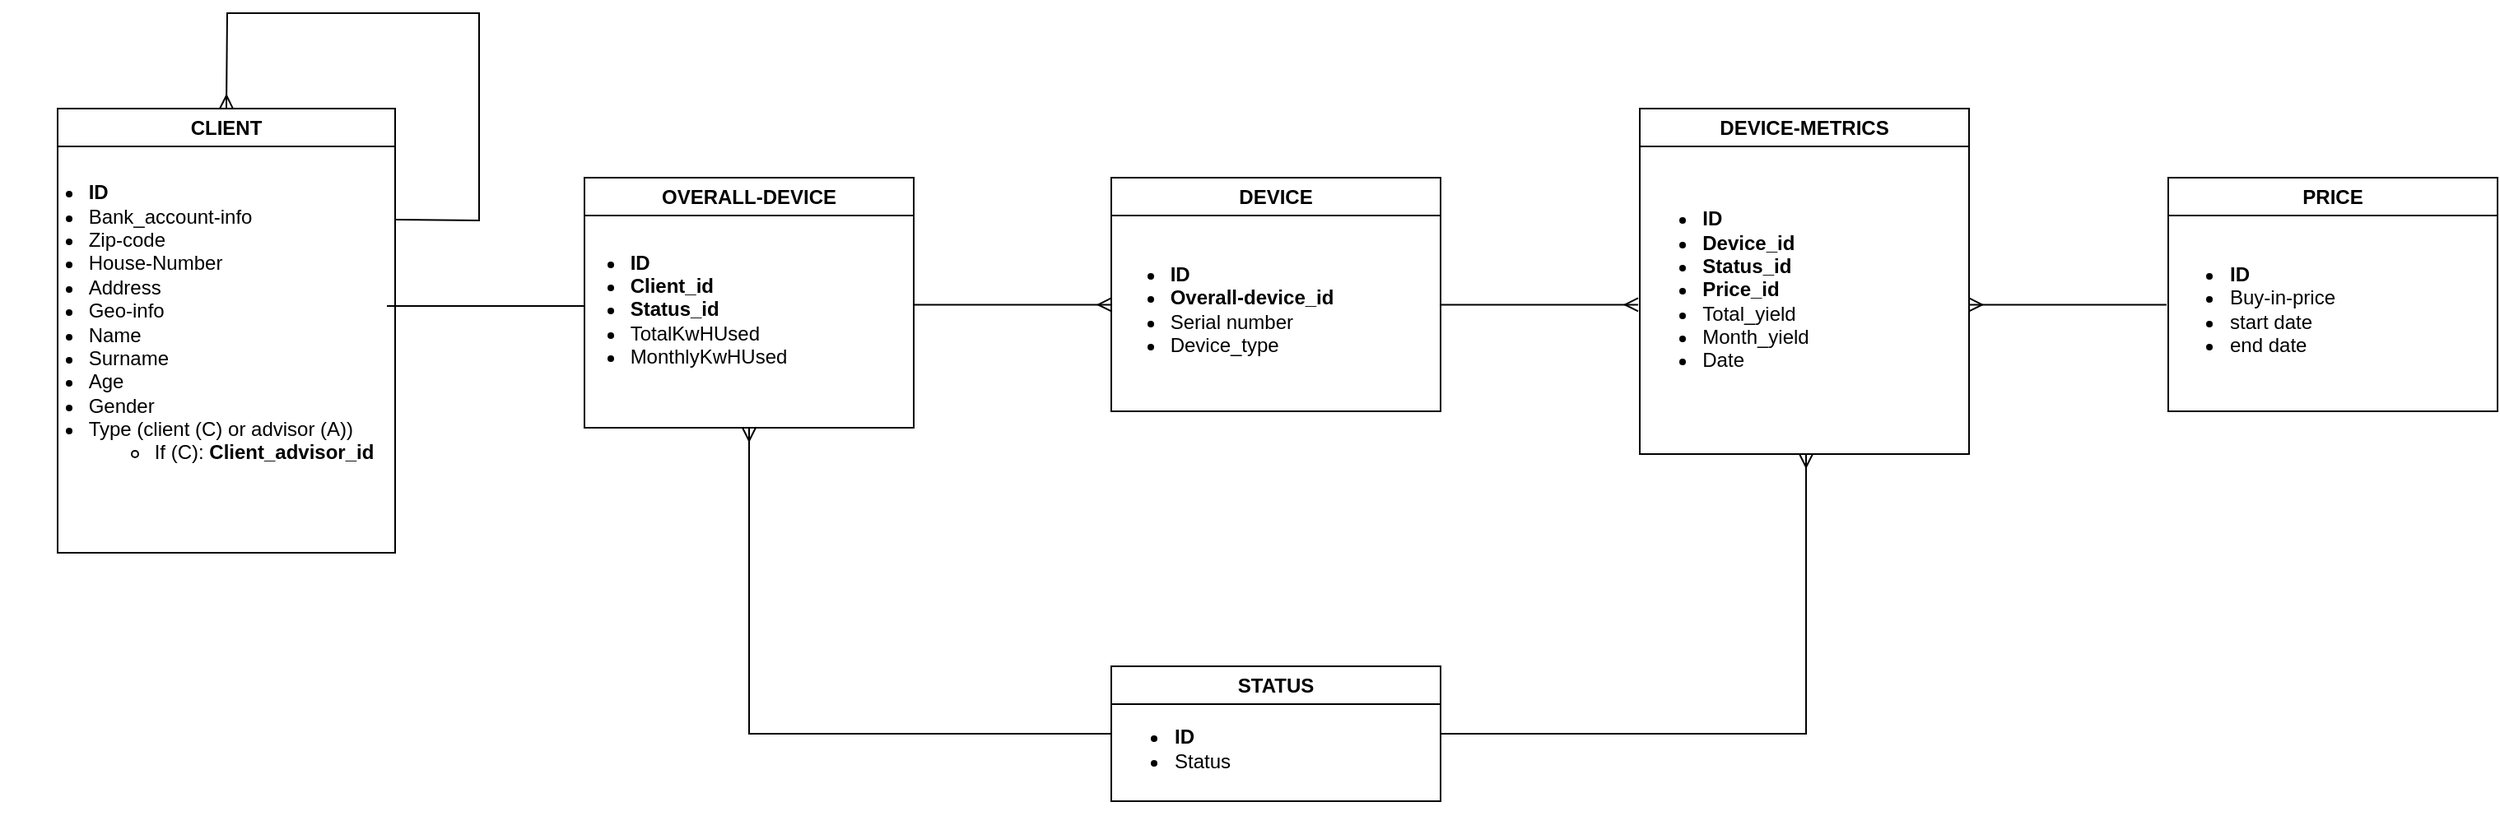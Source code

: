 <mxfile>
    <diagram id="yhwxf9kykjhfS_T5Ydvs" name="Page-1">
        <mxGraphModel dx="1036" dy="563" grid="1" gridSize="10" guides="1" tooltips="1" connect="1" arrows="1" fold="1" page="1" pageScale="1" pageWidth="850" pageHeight="1100" math="0" shadow="0">
            <root>
                <mxCell id="0"/>
                <mxCell id="1" parent="0"/>
                <mxCell id="3" value="CLIENT" style="swimlane;whiteSpace=wrap;html=1;" parent="1" vertex="1">
                    <mxGeometry x="124" y="208" width="205" height="270" as="geometry"/>
                </mxCell>
                <mxCell id="4" value="&lt;div style=&quot;text-align: left;&quot;&gt;&lt;ul&gt;&lt;li&gt;&lt;b&gt;ID&lt;/b&gt;&lt;/li&gt;&lt;li&gt;&lt;span style=&quot;background-color: initial;&quot;&gt;Bank_account-info&lt;/span&gt;&lt;br&gt;&lt;/li&gt;&lt;li&gt;Zip-code&lt;/li&gt;&lt;li&gt;House-Number&lt;/li&gt;&lt;li&gt;Address&lt;/li&gt;&lt;li&gt;Geo-info&lt;/li&gt;&lt;li&gt;Name&lt;/li&gt;&lt;li&gt;Surname&lt;/li&gt;&lt;li&gt;Age&lt;/li&gt;&lt;li&gt;Gender&lt;/li&gt;&lt;li&gt;Type (client (C) or advisor (A))&lt;/li&gt;&lt;ul&gt;&lt;li&gt;If (C): &lt;b&gt;Client_advisor_id&lt;/b&gt;&lt;/li&gt;&lt;/ul&gt;&lt;/ul&gt;&lt;/div&gt;" style="text;html=1;align=center;verticalAlign=middle;resizable=0;points=[];autosize=1;strokeColor=none;fillColor=none;" parent="3" vertex="1">
                    <mxGeometry x="-35" y="-10" width="240" height="280" as="geometry"/>
                </mxCell>
                <mxCell id="6" value="OVERALL-DEVICE" style="swimlane;whiteSpace=wrap;html=1;" parent="1" vertex="1">
                    <mxGeometry x="444" y="250" width="200" height="152" as="geometry"/>
                </mxCell>
                <mxCell id="7" value="&lt;div style=&quot;text-align: left;&quot;&gt;&lt;ul&gt;&lt;li&gt;&lt;b&gt;ID&lt;/b&gt;&lt;/li&gt;&lt;li&gt;&lt;b&gt;Client_id&lt;/b&gt;&lt;/li&gt;&lt;li&gt;&lt;b&gt;Status_id&lt;/b&gt;&lt;/li&gt;&lt;li&gt;TotalKwHUsed&lt;/li&gt;&lt;li&gt;MonthlyKwHUsed&lt;/li&gt;&lt;/ul&gt;&lt;/div&gt;" style="text;html=1;align=center;verticalAlign=middle;resizable=0;points=[];autosize=1;strokeColor=none;fillColor=none;" parent="6" vertex="1">
                    <mxGeometry x="-25" y="10" width="160" height="140" as="geometry"/>
                </mxCell>
                <mxCell id="10" value="DEVICE" style="swimlane;whiteSpace=wrap;html=1;background=white;" parent="1" vertex="1">
                    <mxGeometry x="764" y="250" width="200" height="142" as="geometry"/>
                </mxCell>
                <mxCell id="11" value="&lt;div style=&quot;text-align: left;&quot;&gt;&lt;ul&gt;&lt;li&gt;&lt;b&gt;ID&lt;/b&gt;&lt;/li&gt;&lt;li&gt;&lt;b&gt;Overall-device_id&lt;/b&gt;&lt;/li&gt;&lt;li&gt;&lt;span style=&quot;background-color: initial;&quot;&gt;Serial number&lt;/span&gt;&lt;br&gt;&lt;/li&gt;&lt;li&gt;Device_type&lt;/li&gt;&lt;/ul&gt;&lt;/div&gt;" style="text;html=1;align=center;verticalAlign=middle;resizable=0;points=[];autosize=1;strokeColor=none;fillColor=none;" parent="10" vertex="1">
                    <mxGeometry x="-15" y="20" width="160" height="120" as="geometry"/>
                </mxCell>
                <mxCell id="12" value="DEVICE-METRICS" style="swimlane;whiteSpace=wrap;html=1;" parent="1" vertex="1">
                    <mxGeometry x="1085" y="208" width="200" height="210" as="geometry"/>
                </mxCell>
                <mxCell id="13" value="&lt;div style=&quot;text-align: left;&quot;&gt;&lt;ul&gt;&lt;li&gt;&lt;b&gt;ID&lt;/b&gt;&lt;/li&gt;&lt;li&gt;&lt;b&gt;Device_id&lt;/b&gt;&lt;/li&gt;&lt;li&gt;&lt;b&gt;Status_id&lt;/b&gt;&lt;/li&gt;&lt;li&gt;&lt;b&gt;Price_id&lt;/b&gt;&lt;/li&gt;&lt;li&gt;Total_yield&lt;/li&gt;&lt;li&gt;Month_yield&lt;/li&gt;&lt;li&gt;Date&lt;/li&gt;&lt;/ul&gt;&lt;/div&gt;" style="text;html=1;align=center;verticalAlign=middle;resizable=0;points=[];autosize=1;strokeColor=none;fillColor=none;" parent="12" vertex="1">
                    <mxGeometry x="-15" y="20" width="130" height="180" as="geometry"/>
                </mxCell>
                <mxCell id="22" value="" style="edgeStyle=entityRelationEdgeStyle;fontSize=12;html=1;endArrow=none;" parent="1" edge="1">
                    <mxGeometry width="100" height="100" relative="1" as="geometry">
                        <mxPoint x="324" y="328" as="sourcePoint"/>
                        <mxPoint x="444" y="328" as="targetPoint"/>
                    </mxGeometry>
                </mxCell>
                <mxCell id="38" value="STATUS" style="swimlane;whiteSpace=wrap;html=1;" parent="1" vertex="1">
                    <mxGeometry x="764" y="547" width="200" height="82" as="geometry"/>
                </mxCell>
                <mxCell id="39" value="&lt;div style=&quot;text-align: left;&quot;&gt;&lt;ul&gt;&lt;li&gt;&lt;b&gt;ID&lt;/b&gt;&lt;/li&gt;&lt;li&gt;&lt;span style=&quot;background-color: initial;&quot;&gt;Status&lt;/span&gt;&lt;br&gt;&lt;/li&gt;&lt;/ul&gt;&lt;/div&gt;" style="text;html=1;align=center;verticalAlign=middle;resizable=0;points=[];autosize=1;strokeColor=none;fillColor=none;" parent="38" vertex="1">
                    <mxGeometry x="-15" y="10" width="100" height="80" as="geometry"/>
                </mxCell>
                <mxCell id="41" value="" style="endArrow=none;html=1;rounded=0;startArrow=none;endArrow=ERmany;exitX=0;exitY=0.5;exitDx=0;exitDy=0;entryX=0.5;entryY=1;entryDx=0;entryDy=0;" parent="1" source="38" target="6" edge="1">
                    <mxGeometry relative="1" as="geometry">
                        <mxPoint x="863.5" y="408" as="sourcePoint"/>
                        <mxPoint x="839" y="408" as="targetPoint"/>
                        <Array as="points">
                            <mxPoint x="544" y="588"/>
                        </Array>
                    </mxGeometry>
                </mxCell>
                <mxCell id="43" value="PRICE" style="swimlane;whiteSpace=wrap;html=1;" parent="1" vertex="1">
                    <mxGeometry x="1406" y="250" width="200" height="142" as="geometry"/>
                </mxCell>
                <mxCell id="44" value="&lt;div style=&quot;text-align: left;&quot;&gt;&lt;ul&gt;&lt;li&gt;&lt;b&gt;ID&lt;/b&gt;&lt;/li&gt;&lt;li&gt;Buy-in-price&lt;/li&gt;&lt;li&gt;start date&lt;/li&gt;&lt;li&gt;end date&lt;/li&gt;&lt;/ul&gt;&lt;/div&gt;" style="text;html=1;align=center;verticalAlign=middle;resizable=0;points=[];autosize=1;strokeColor=none;fillColor=none;" parent="43" vertex="1">
                    <mxGeometry x="-16" y="20" width="130" height="120" as="geometry"/>
                </mxCell>
                <mxCell id="69" value="" style="edgeStyle=entityRelationEdgeStyle;fontSize=12;html=1;startArrow=ERmany;endArrow=none;" parent="1" edge="1">
                    <mxGeometry width="100" height="100" relative="1" as="geometry">
                        <mxPoint x="1285" y="327.23" as="sourcePoint"/>
                        <mxPoint x="1405" y="327.23" as="targetPoint"/>
                    </mxGeometry>
                </mxCell>
                <mxCell id="71" value="" style="edgeStyle=entityRelationEdgeStyle;fontSize=12;html=1;startArrow=none;endArrow=ERmany;" parent="1" edge="1">
                    <mxGeometry width="100" height="100" relative="1" as="geometry">
                        <mxPoint x="644" y="327.23" as="sourcePoint"/>
                        <mxPoint x="764.0" y="327.23" as="targetPoint"/>
                    </mxGeometry>
                </mxCell>
                <mxCell id="72" value="" style="edgeStyle=entityRelationEdgeStyle;fontSize=12;html=1;startArrow=none;endArrow=ERmany;" parent="1" edge="1">
                    <mxGeometry width="100" height="100" relative="1" as="geometry">
                        <mxPoint x="964" y="327.23" as="sourcePoint"/>
                        <mxPoint x="1084.0" y="327.23" as="targetPoint"/>
                    </mxGeometry>
                </mxCell>
                <mxCell id="73" value="" style="endArrow=none;html=1;rounded=0;startArrow=none;endArrow=ERmany;exitX=1;exitY=0.5;exitDx=0;exitDy=0;entryX=0.5;entryY=1;entryDx=0;entryDy=0;" parent="1" source="38" edge="1">
                    <mxGeometry relative="1" as="geometry">
                        <mxPoint x="1406" y="598" as="sourcePoint"/>
                        <mxPoint x="1186" y="418" as="targetPoint"/>
                        <Array as="points">
                            <mxPoint x="1186" y="588"/>
                        </Array>
                    </mxGeometry>
                </mxCell>
                <mxCell id="74" value="" style="endArrow=none;html=1;rounded=0;startArrow=none;endArrow=ERmany;exitX=1;exitY=0.25;exitDx=0;exitDy=0;entryX=0.5;entryY=0;entryDx=0;entryDy=0;" parent="1" source="3" target="3" edge="1">
                    <mxGeometry relative="1" as="geometry">
                        <mxPoint x="430" y="170" as="sourcePoint"/>
                        <mxPoint x="210" y="-10" as="targetPoint"/>
                        <Array as="points">
                            <mxPoint x="380" y="276"/>
                            <mxPoint x="380" y="150"/>
                            <mxPoint x="227" y="150"/>
                        </Array>
                    </mxGeometry>
                </mxCell>
            </root>
        </mxGraphModel>
    </diagram>
</mxfile>